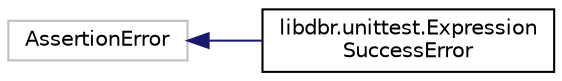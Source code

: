 digraph "Graphical Class Hierarchy"
{
 // LATEX_PDF_SIZE
  edge [fontname="Helvetica",fontsize="10",labelfontname="Helvetica",labelfontsize="10"];
  node [fontname="Helvetica",fontsize="10",shape=record];
  rankdir="LR";
  Node3 [label="AssertionError",height=0.2,width=0.4,color="grey75", fillcolor="white", style="filled",tooltip=" "];
  Node3 -> Node0 [dir="back",color="midnightblue",fontsize="10",style="solid",fontname="Helvetica"];
  Node0 [label="libdbr.unittest.Expression\lSuccessError",height=0.2,width=0.4,color="black", fillcolor="white", style="filled",URL="$classlibdbr_1_1unittest_1_1_expression_success_error.html",tooltip="Exception class thrown when an expression was intended to fail."];
}
